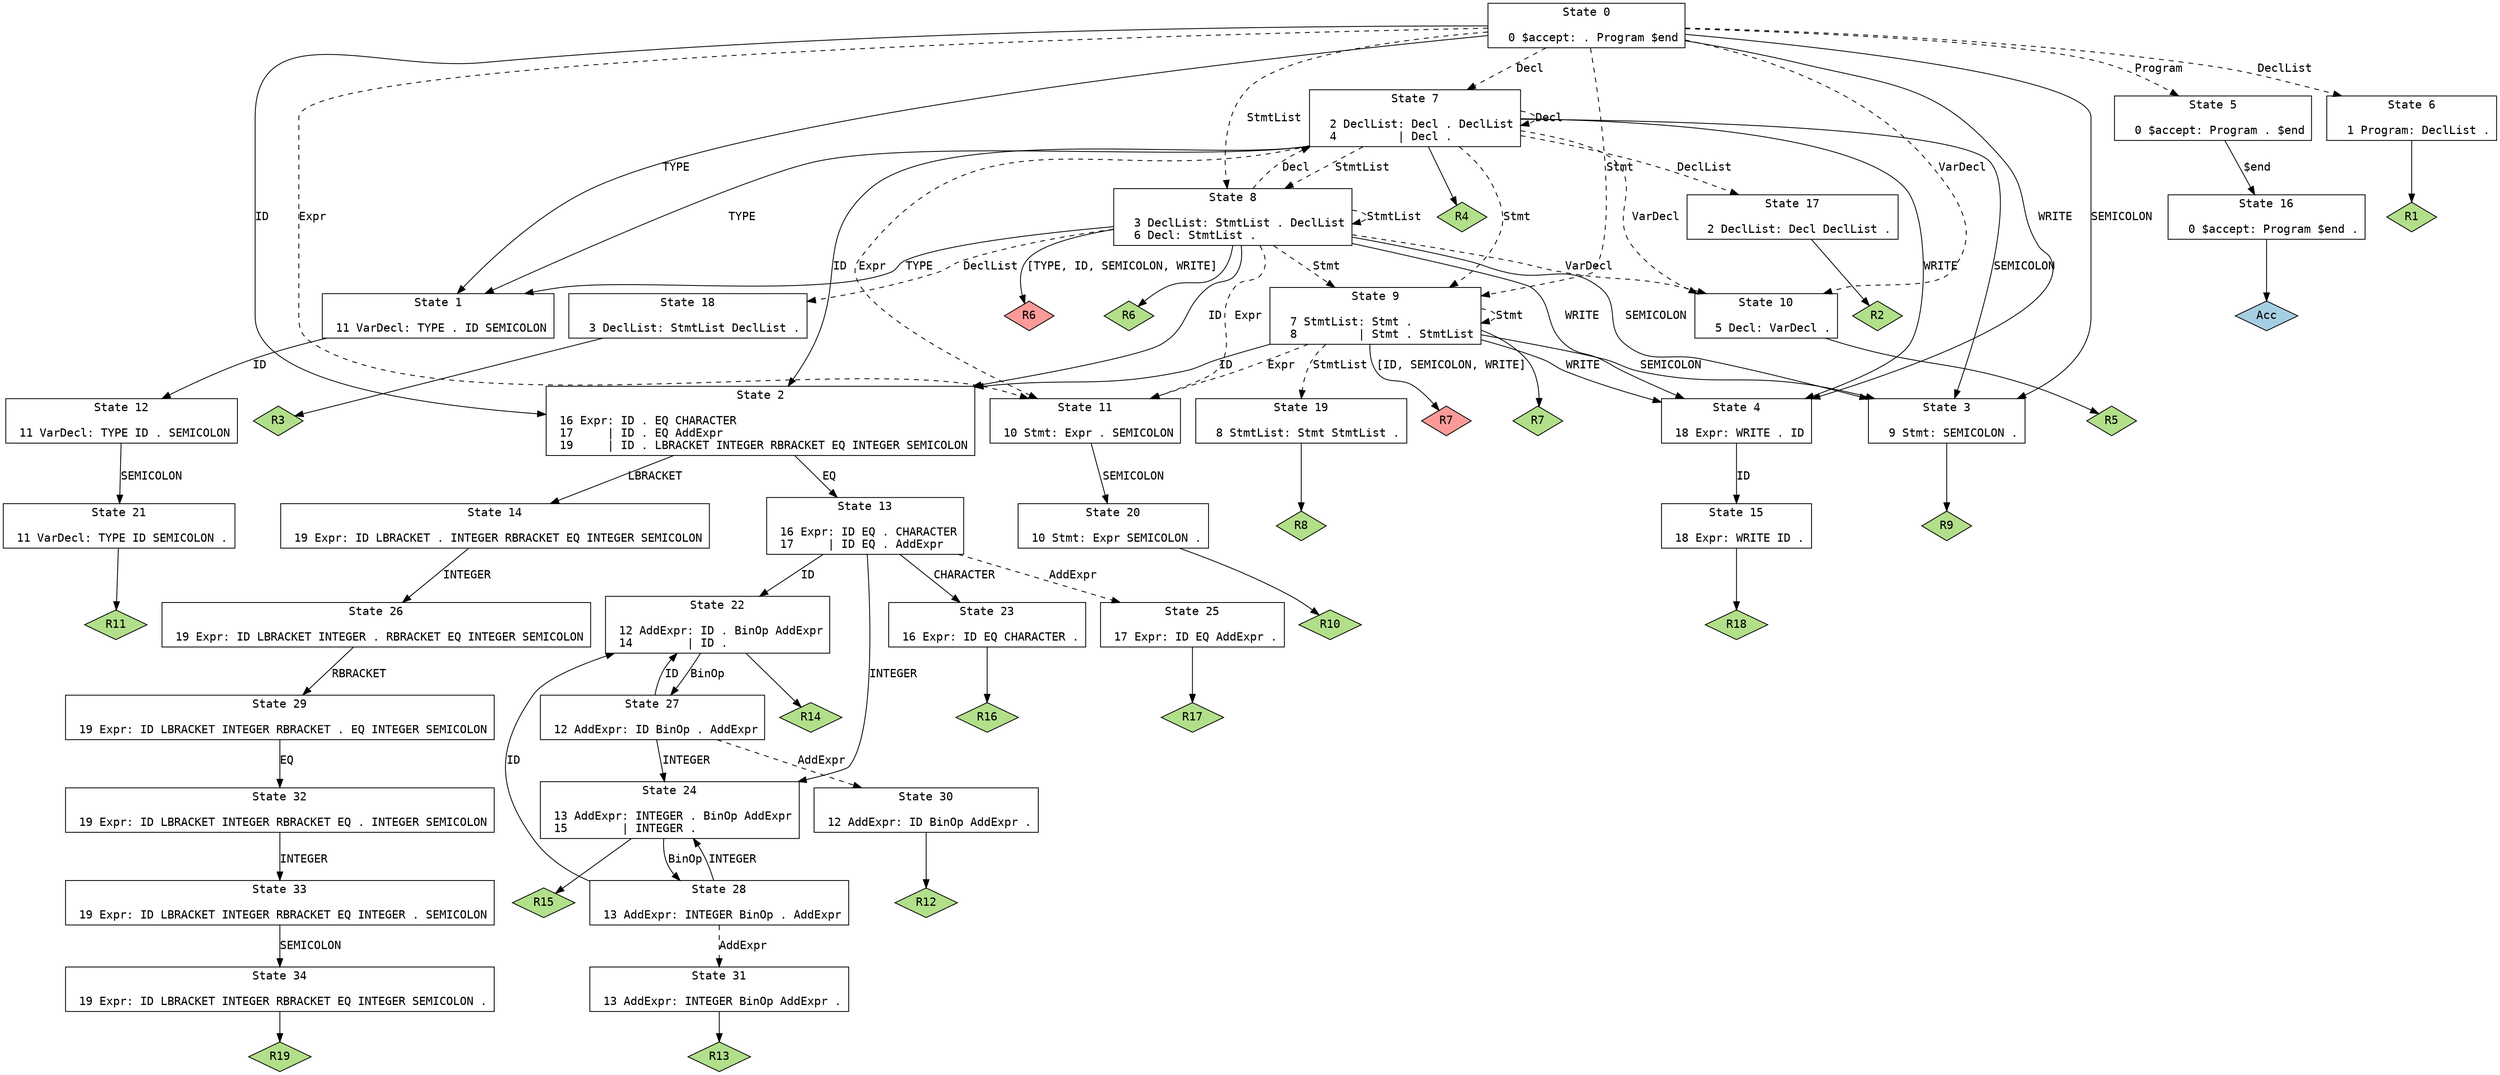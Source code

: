 // Generated by GNU Bison 3.5.1.
// Report bugs to <bug-bison@gnu.org>.
// Home page: <https://www.gnu.org/software/bison/>.

digraph "parser.y"
{
  node [fontname = courier, shape = box, colorscheme = paired6]
  edge [fontname = courier]

  0 [label="State 0\n\l  0 $accept: . Program $end\l"]
  0 -> 1 [style=solid label="TYPE"]
  0 -> 2 [style=solid label="ID"]
  0 -> 3 [style=solid label="SEMICOLON"]
  0 -> 4 [style=solid label="WRITE"]
  0 -> 5 [style=dashed label="Program"]
  0 -> 6 [style=dashed label="DeclList"]
  0 -> 7 [style=dashed label="Decl"]
  0 -> 8 [style=dashed label="StmtList"]
  0 -> 9 [style=dashed label="Stmt"]
  0 -> 10 [style=dashed label="VarDecl"]
  0 -> 11 [style=dashed label="Expr"]
  1 [label="State 1\n\l 11 VarDecl: TYPE . ID SEMICOLON\l"]
  1 -> 12 [style=solid label="ID"]
  2 [label="State 2\n\l 16 Expr: ID . EQ CHARACTER\l 17     | ID . EQ AddExpr\l 19     | ID . LBRACKET INTEGER RBRACKET EQ INTEGER SEMICOLON\l"]
  2 -> 13 [style=solid label="EQ"]
  2 -> 14 [style=solid label="LBRACKET"]
  3 [label="State 3\n\l  9 Stmt: SEMICOLON .\l"]
  3 -> "3R9" [style=solid]
 "3R9" [label="R9", fillcolor=3, shape=diamond, style=filled]
  4 [label="State 4\n\l 18 Expr: WRITE . ID\l"]
  4 -> 15 [style=solid label="ID"]
  5 [label="State 5\n\l  0 $accept: Program . $end\l"]
  5 -> 16 [style=solid label="$end"]
  6 [label="State 6\n\l  1 Program: DeclList .\l"]
  6 -> "6R1" [style=solid]
 "6R1" [label="R1", fillcolor=3, shape=diamond, style=filled]
  7 [label="State 7\n\l  2 DeclList: Decl . DeclList\l  4         | Decl .\l"]
  7 -> 1 [style=solid label="TYPE"]
  7 -> 2 [style=solid label="ID"]
  7 -> 3 [style=solid label="SEMICOLON"]
  7 -> 4 [style=solid label="WRITE"]
  7 -> 17 [style=dashed label="DeclList"]
  7 -> 7 [style=dashed label="Decl"]
  7 -> 8 [style=dashed label="StmtList"]
  7 -> 9 [style=dashed label="Stmt"]
  7 -> 10 [style=dashed label="VarDecl"]
  7 -> 11 [style=dashed label="Expr"]
  7 -> "7R4" [style=solid]
 "7R4" [label="R4", fillcolor=3, shape=diamond, style=filled]
  8 [label="State 8\n\l  3 DeclList: StmtList . DeclList\l  6 Decl: StmtList .\l"]
  8 -> 1 [style=solid label="TYPE"]
  8 -> 2 [style=solid label="ID"]
  8 -> 3 [style=solid label="SEMICOLON"]
  8 -> 4 [style=solid label="WRITE"]
  8 -> 18 [style=dashed label="DeclList"]
  8 -> 7 [style=dashed label="Decl"]
  8 -> 8 [style=dashed label="StmtList"]
  8 -> 9 [style=dashed label="Stmt"]
  8 -> 10 [style=dashed label="VarDecl"]
  8 -> 11 [style=dashed label="Expr"]
  8 -> "8R6d" [label="[TYPE, ID, SEMICOLON, WRITE]", style=solid]
 "8R6d" [label="R6", fillcolor=5, shape=diamond, style=filled]
  8 -> "8R6" [style=solid]
 "8R6" [label="R6", fillcolor=3, shape=diamond, style=filled]
  9 [label="State 9\n\l  7 StmtList: Stmt .\l  8         | Stmt . StmtList\l"]
  9 -> 2 [style=solid label="ID"]
  9 -> 3 [style=solid label="SEMICOLON"]
  9 -> 4 [style=solid label="WRITE"]
  9 -> 19 [style=dashed label="StmtList"]
  9 -> 9 [style=dashed label="Stmt"]
  9 -> 11 [style=dashed label="Expr"]
  9 -> "9R7d" [label="[ID, SEMICOLON, WRITE]", style=solid]
 "9R7d" [label="R7", fillcolor=5, shape=diamond, style=filled]
  9 -> "9R7" [style=solid]
 "9R7" [label="R7", fillcolor=3, shape=diamond, style=filled]
  10 [label="State 10\n\l  5 Decl: VarDecl .\l"]
  10 -> "10R5" [style=solid]
 "10R5" [label="R5", fillcolor=3, shape=diamond, style=filled]
  11 [label="State 11\n\l 10 Stmt: Expr . SEMICOLON\l"]
  11 -> 20 [style=solid label="SEMICOLON"]
  12 [label="State 12\n\l 11 VarDecl: TYPE ID . SEMICOLON\l"]
  12 -> 21 [style=solid label="SEMICOLON"]
  13 [label="State 13\n\l 16 Expr: ID EQ . CHARACTER\l 17     | ID EQ . AddExpr\l"]
  13 -> 22 [style=solid label="ID"]
  13 -> 23 [style=solid label="CHARACTER"]
  13 -> 24 [style=solid label="INTEGER"]
  13 -> 25 [style=dashed label="AddExpr"]
  14 [label="State 14\n\l 19 Expr: ID LBRACKET . INTEGER RBRACKET EQ INTEGER SEMICOLON\l"]
  14 -> 26 [style=solid label="INTEGER"]
  15 [label="State 15\n\l 18 Expr: WRITE ID .\l"]
  15 -> "15R18" [style=solid]
 "15R18" [label="R18", fillcolor=3, shape=diamond, style=filled]
  16 [label="State 16\n\l  0 $accept: Program $end .\l"]
  16 -> "16R0" [style=solid]
 "16R0" [label="Acc", fillcolor=1, shape=diamond, style=filled]
  17 [label="State 17\n\l  2 DeclList: Decl DeclList .\l"]
  17 -> "17R2" [style=solid]
 "17R2" [label="R2", fillcolor=3, shape=diamond, style=filled]
  18 [label="State 18\n\l  3 DeclList: StmtList DeclList .\l"]
  18 -> "18R3" [style=solid]
 "18R3" [label="R3", fillcolor=3, shape=diamond, style=filled]
  19 [label="State 19\n\l  8 StmtList: Stmt StmtList .\l"]
  19 -> "19R8" [style=solid]
 "19R8" [label="R8", fillcolor=3, shape=diamond, style=filled]
  20 [label="State 20\n\l 10 Stmt: Expr SEMICOLON .\l"]
  20 -> "20R10" [style=solid]
 "20R10" [label="R10", fillcolor=3, shape=diamond, style=filled]
  21 [label="State 21\n\l 11 VarDecl: TYPE ID SEMICOLON .\l"]
  21 -> "21R11" [style=solid]
 "21R11" [label="R11", fillcolor=3, shape=diamond, style=filled]
  22 [label="State 22\n\l 12 AddExpr: ID . BinOp AddExpr\l 14        | ID .\l"]
  22 -> 27 [style=solid label="BinOp"]
  22 -> "22R14" [style=solid]
 "22R14" [label="R14", fillcolor=3, shape=diamond, style=filled]
  23 [label="State 23\n\l 16 Expr: ID EQ CHARACTER .\l"]
  23 -> "23R16" [style=solid]
 "23R16" [label="R16", fillcolor=3, shape=diamond, style=filled]
  24 [label="State 24\n\l 13 AddExpr: INTEGER . BinOp AddExpr\l 15        | INTEGER .\l"]
  24 -> 28 [style=solid label="BinOp"]
  24 -> "24R15" [style=solid]
 "24R15" [label="R15", fillcolor=3, shape=diamond, style=filled]
  25 [label="State 25\n\l 17 Expr: ID EQ AddExpr .\l"]
  25 -> "25R17" [style=solid]
 "25R17" [label="R17", fillcolor=3, shape=diamond, style=filled]
  26 [label="State 26\n\l 19 Expr: ID LBRACKET INTEGER . RBRACKET EQ INTEGER SEMICOLON\l"]
  26 -> 29 [style=solid label="RBRACKET"]
  27 [label="State 27\n\l 12 AddExpr: ID BinOp . AddExpr\l"]
  27 -> 22 [style=solid label="ID"]
  27 -> 24 [style=solid label="INTEGER"]
  27 -> 30 [style=dashed label="AddExpr"]
  28 [label="State 28\n\l 13 AddExpr: INTEGER BinOp . AddExpr\l"]
  28 -> 22 [style=solid label="ID"]
  28 -> 24 [style=solid label="INTEGER"]
  28 -> 31 [style=dashed label="AddExpr"]
  29 [label="State 29\n\l 19 Expr: ID LBRACKET INTEGER RBRACKET . EQ INTEGER SEMICOLON\l"]
  29 -> 32 [style=solid label="EQ"]
  30 [label="State 30\n\l 12 AddExpr: ID BinOp AddExpr .\l"]
  30 -> "30R12" [style=solid]
 "30R12" [label="R12", fillcolor=3, shape=diamond, style=filled]
  31 [label="State 31\n\l 13 AddExpr: INTEGER BinOp AddExpr .\l"]
  31 -> "31R13" [style=solid]
 "31R13" [label="R13", fillcolor=3, shape=diamond, style=filled]
  32 [label="State 32\n\l 19 Expr: ID LBRACKET INTEGER RBRACKET EQ . INTEGER SEMICOLON\l"]
  32 -> 33 [style=solid label="INTEGER"]
  33 [label="State 33\n\l 19 Expr: ID LBRACKET INTEGER RBRACKET EQ INTEGER . SEMICOLON\l"]
  33 -> 34 [style=solid label="SEMICOLON"]
  34 [label="State 34\n\l 19 Expr: ID LBRACKET INTEGER RBRACKET EQ INTEGER SEMICOLON .\l"]
  34 -> "34R19" [style=solid]
 "34R19" [label="R19", fillcolor=3, shape=diamond, style=filled]
}
